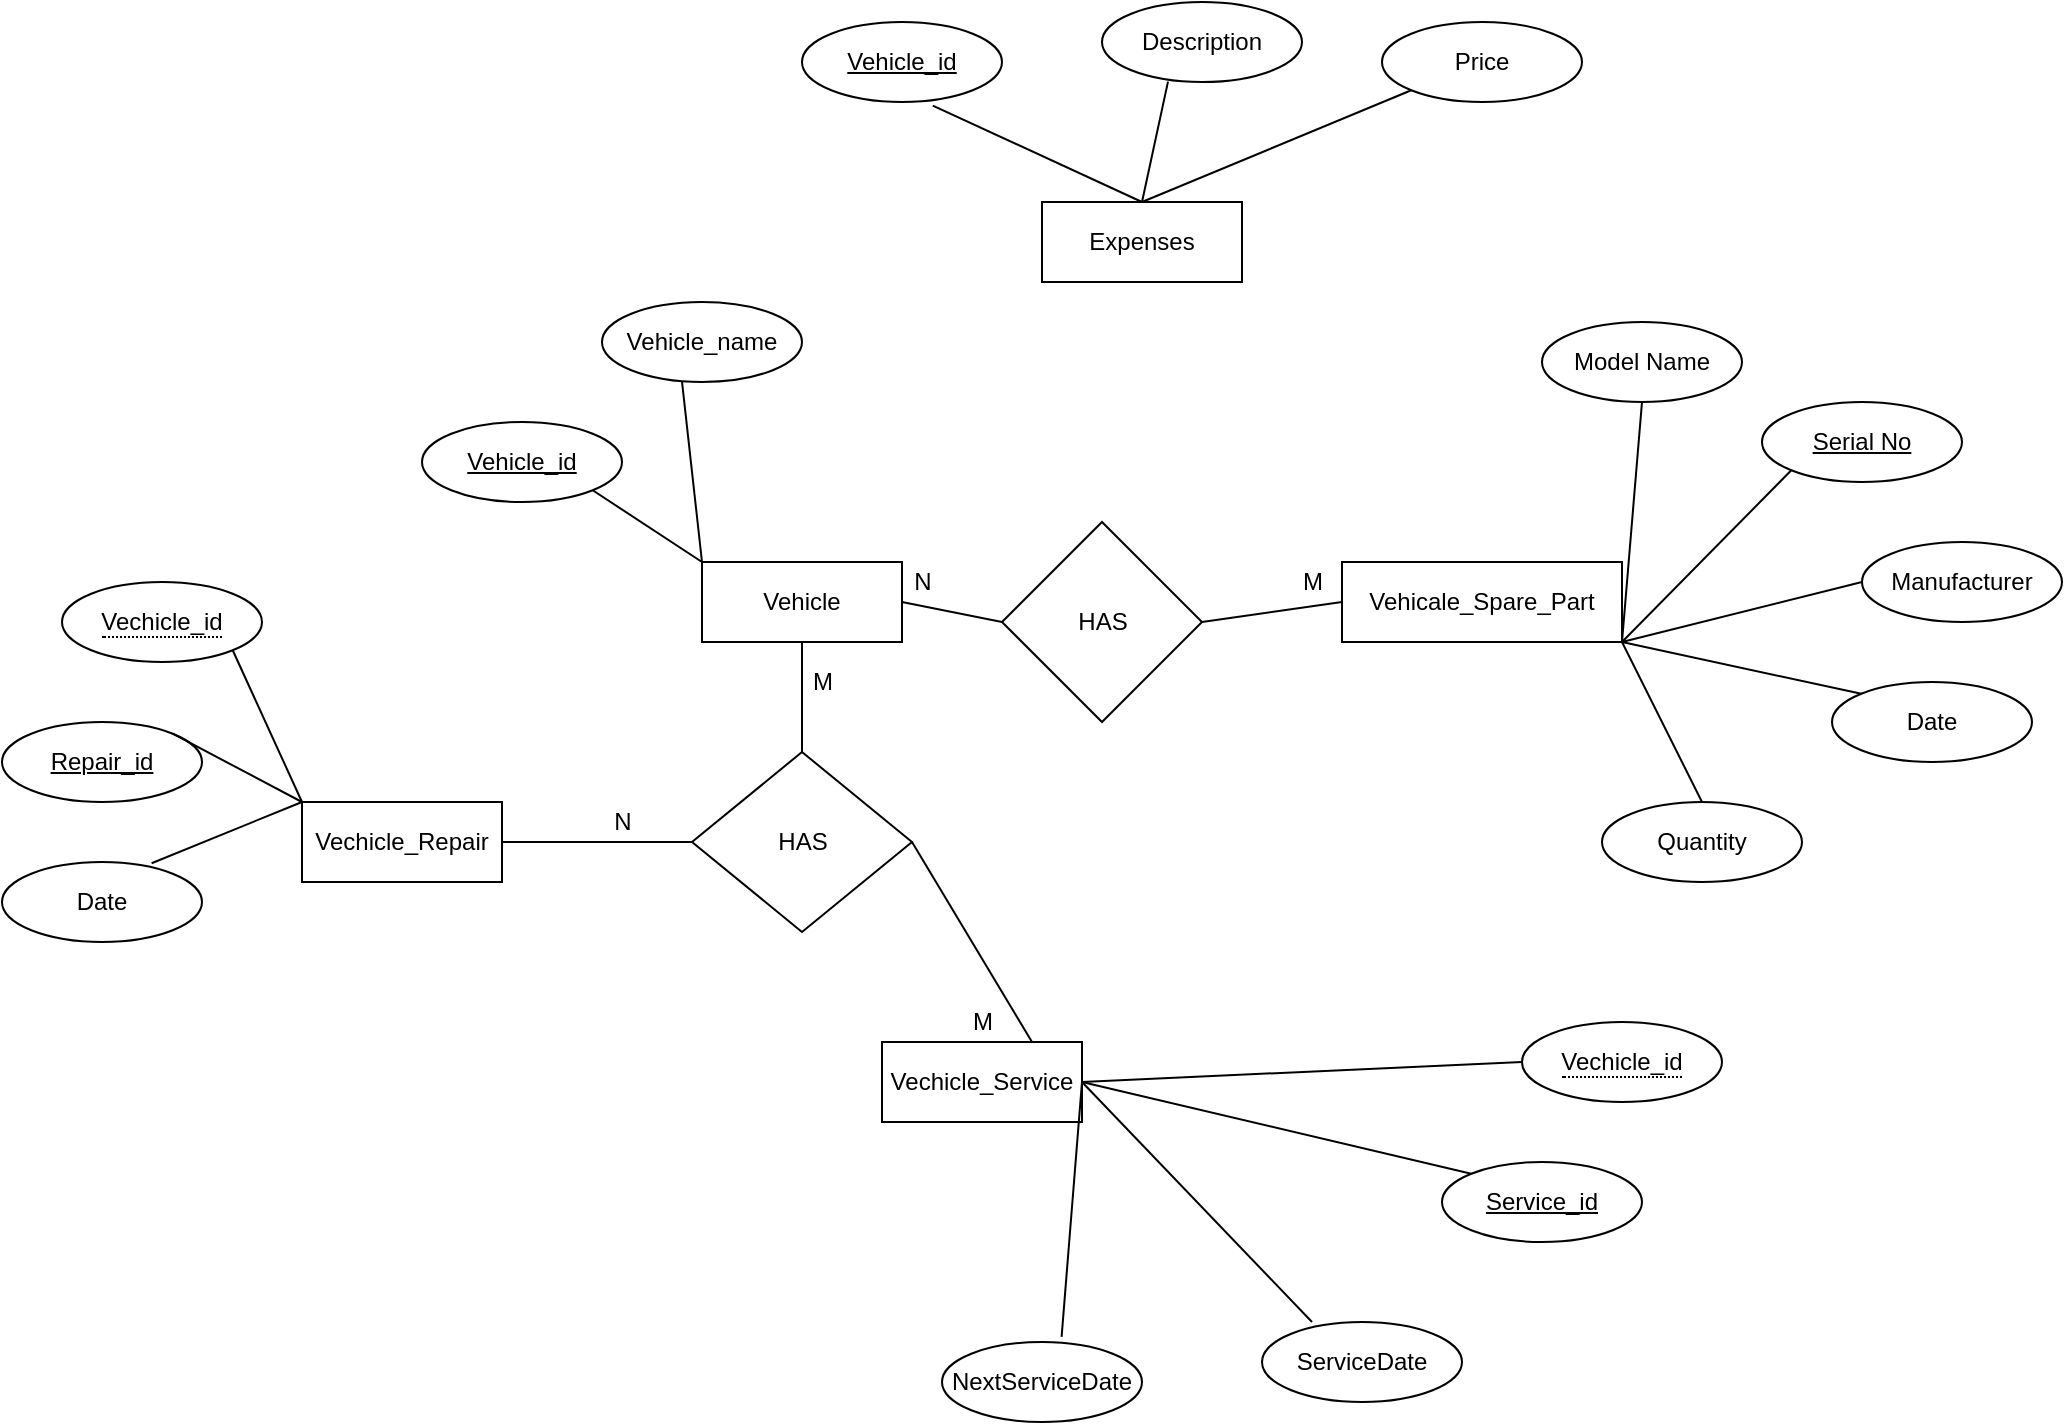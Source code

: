 <mxfile version="14.6.9" type="device"><diagram id="R2lEEEUBdFMjLlhIrx00" name="Page-1"><mxGraphModel dx="2674" dy="1939" grid="1" gridSize="10" guides="1" tooltips="1" connect="1" arrows="1" fold="1" page="1" pageScale="1" pageWidth="850" pageHeight="1100" math="0" shadow="0" extFonts="Permanent Marker^https://fonts.googleapis.com/css?family=Permanent+Marker"><root><mxCell id="0"/><mxCell id="1" parent="0"/><mxCell id="4OfiY1rNgrVeHU3U31FW-1" value="Model Name" style="ellipse;whiteSpace=wrap;html=1;align=center;" vertex="1" parent="1"><mxGeometry x="180" y="40" width="100" height="40" as="geometry"/></mxCell><mxCell id="4OfiY1rNgrVeHU3U31FW-2" value="Vehicale_Spare_Part" style="whiteSpace=wrap;html=1;align=center;" vertex="1" parent="1"><mxGeometry x="80" y="160" width="140" height="40" as="geometry"/></mxCell><mxCell id="4OfiY1rNgrVeHU3U31FW-3" value="Serial No" style="ellipse;whiteSpace=wrap;html=1;align=center;fontStyle=4;" vertex="1" parent="1"><mxGeometry x="290" y="80" width="100" height="40" as="geometry"/></mxCell><mxCell id="4OfiY1rNgrVeHU3U31FW-4" value="Manufacturer" style="ellipse;whiteSpace=wrap;html=1;align=center;" vertex="1" parent="1"><mxGeometry x="340" y="150" width="100" height="40" as="geometry"/></mxCell><mxCell id="4OfiY1rNgrVeHU3U31FW-5" value="Date&lt;br&gt;" style="ellipse;whiteSpace=wrap;html=1;align=center;" vertex="1" parent="1"><mxGeometry x="325" y="220" width="100" height="40" as="geometry"/></mxCell><mxCell id="4OfiY1rNgrVeHU3U31FW-6" value="Quantity" style="ellipse;whiteSpace=wrap;html=1;align=center;" vertex="1" parent="1"><mxGeometry x="210" y="280" width="100" height="40" as="geometry"/></mxCell><mxCell id="4OfiY1rNgrVeHU3U31FW-10" value="" style="endArrow=none;html=1;entryX=0.5;entryY=1;entryDx=0;entryDy=0;exitX=1;exitY=1;exitDx=0;exitDy=0;" edge="1" parent="1" source="4OfiY1rNgrVeHU3U31FW-2" target="4OfiY1rNgrVeHU3U31FW-1"><mxGeometry width="50" height="50" relative="1" as="geometry"><mxPoint x="230" y="230" as="sourcePoint"/><mxPoint x="280" y="180" as="targetPoint"/></mxGeometry></mxCell><mxCell id="4OfiY1rNgrVeHU3U31FW-11" value="" style="endArrow=none;html=1;entryX=0;entryY=1;entryDx=0;entryDy=0;exitX=1;exitY=1;exitDx=0;exitDy=0;" edge="1" parent="1" source="4OfiY1rNgrVeHU3U31FW-2" target="4OfiY1rNgrVeHU3U31FW-3"><mxGeometry width="50" height="50" relative="1" as="geometry"><mxPoint x="222.6" y="169" as="sourcePoint"/><mxPoint x="240" y="90" as="targetPoint"/></mxGeometry></mxCell><mxCell id="4OfiY1rNgrVeHU3U31FW-12" value="" style="endArrow=none;html=1;entryX=0;entryY=0.5;entryDx=0;entryDy=0;" edge="1" parent="1" target="4OfiY1rNgrVeHU3U31FW-4"><mxGeometry width="50" height="50" relative="1" as="geometry"><mxPoint x="220" y="200" as="sourcePoint"/><mxPoint x="250" y="100" as="targetPoint"/></mxGeometry></mxCell><mxCell id="4OfiY1rNgrVeHU3U31FW-13" value="" style="endArrow=none;html=1;entryX=0;entryY=0;entryDx=0;entryDy=0;exitX=1;exitY=1;exitDx=0;exitDy=0;" edge="1" parent="1" source="4OfiY1rNgrVeHU3U31FW-2" target="4OfiY1rNgrVeHU3U31FW-5"><mxGeometry width="50" height="50" relative="1" as="geometry"><mxPoint x="242.6" y="189" as="sourcePoint"/><mxPoint x="260" y="110" as="targetPoint"/></mxGeometry></mxCell><mxCell id="4OfiY1rNgrVeHU3U31FW-14" value="" style="endArrow=none;html=1;entryX=0.5;entryY=0;entryDx=0;entryDy=0;exitX=1;exitY=1;exitDx=0;exitDy=0;" edge="1" parent="1" source="4OfiY1rNgrVeHU3U31FW-2" target="4OfiY1rNgrVeHU3U31FW-6"><mxGeometry width="50" height="50" relative="1" as="geometry"><mxPoint x="252.6" y="199" as="sourcePoint"/><mxPoint x="270" y="120" as="targetPoint"/></mxGeometry></mxCell><mxCell id="4OfiY1rNgrVeHU3U31FW-15" value="Vehicle" style="whiteSpace=wrap;html=1;align=center;" vertex="1" parent="1"><mxGeometry x="-240" y="160" width="100" height="40" as="geometry"/></mxCell><mxCell id="4OfiY1rNgrVeHU3U31FW-16" value="Vehicle_name" style="ellipse;whiteSpace=wrap;html=1;align=center;" vertex="1" parent="1"><mxGeometry x="-290" y="30" width="100" height="40" as="geometry"/></mxCell><mxCell id="4OfiY1rNgrVeHU3U31FW-17" value="&lt;u&gt;Vehicle_id&lt;/u&gt;" style="ellipse;whiteSpace=wrap;html=1;align=center;" vertex="1" parent="1"><mxGeometry x="-380" y="90" width="100" height="40" as="geometry"/></mxCell><mxCell id="4OfiY1rNgrVeHU3U31FW-18" value="" style="endArrow=none;html=1;entryX=1;entryY=1;entryDx=0;entryDy=0;exitX=0;exitY=0;exitDx=0;exitDy=0;" edge="1" parent="1" source="4OfiY1rNgrVeHU3U31FW-15" target="4OfiY1rNgrVeHU3U31FW-17"><mxGeometry width="50" height="50" relative="1" as="geometry"><mxPoint x="-320" y="300" as="sourcePoint"/><mxPoint x="-270" y="250" as="targetPoint"/></mxGeometry></mxCell><mxCell id="4OfiY1rNgrVeHU3U31FW-19" value="" style="endArrow=none;html=1;entryX=0.4;entryY=0.995;entryDx=0;entryDy=0;exitX=0;exitY=0;exitDx=0;exitDy=0;entryPerimeter=0;" edge="1" parent="1" source="4OfiY1rNgrVeHU3U31FW-15" target="4OfiY1rNgrVeHU3U31FW-16"><mxGeometry width="50" height="50" relative="1" as="geometry"><mxPoint x="-130" y="170" as="sourcePoint"/><mxPoint x="-194.645" y="164.142" as="targetPoint"/></mxGeometry></mxCell><mxCell id="4OfiY1rNgrVeHU3U31FW-21" value="HAS" style="shape=rhombus;html=1;dashed=0;whitespace=wrap;perimeter=rhombusPerimeter;" vertex="1" parent="1"><mxGeometry x="-90" y="140" width="100" height="100" as="geometry"/></mxCell><mxCell id="4OfiY1rNgrVeHU3U31FW-22" value="" style="endArrow=none;html=1;entryX=0;entryY=0.5;entryDx=0;entryDy=0;exitX=1;exitY=0.5;exitDx=0;exitDy=0;" edge="1" parent="1" source="4OfiY1rNgrVeHU3U31FW-21" target="4OfiY1rNgrVeHU3U31FW-2"><mxGeometry width="50" height="50" relative="1" as="geometry"><mxPoint x="-40" y="320" as="sourcePoint"/><mxPoint x="10" y="270" as="targetPoint"/></mxGeometry></mxCell><mxCell id="4OfiY1rNgrVeHU3U31FW-23" value="" style="endArrow=none;html=1;entryX=0;entryY=0.5;entryDx=0;entryDy=0;exitX=1;exitY=0.5;exitDx=0;exitDy=0;" edge="1" parent="1" source="4OfiY1rNgrVeHU3U31FW-15" target="4OfiY1rNgrVeHU3U31FW-21"><mxGeometry width="50" height="50" relative="1" as="geometry"><mxPoint x="20" y="200" as="sourcePoint"/><mxPoint x="90" y="190" as="targetPoint"/></mxGeometry></mxCell><mxCell id="4OfiY1rNgrVeHU3U31FW-24" value="N" style="text;html=1;align=center;verticalAlign=middle;resizable=0;points=[];autosize=1;strokeColor=none;" vertex="1" parent="1"><mxGeometry x="-140" y="160" width="20" height="20" as="geometry"/></mxCell><mxCell id="4OfiY1rNgrVeHU3U31FW-25" value="M" style="text;html=1;align=center;verticalAlign=middle;resizable=0;points=[];autosize=1;strokeColor=none;" vertex="1" parent="1"><mxGeometry x="50" y="160" width="30" height="20" as="geometry"/></mxCell><mxCell id="4OfiY1rNgrVeHU3U31FW-26" value="Vechicle_Repair" style="whiteSpace=wrap;html=1;align=center;" vertex="1" parent="1"><mxGeometry x="-440" y="280" width="100" height="40" as="geometry"/></mxCell><mxCell id="4OfiY1rNgrVeHU3U31FW-28" value="&lt;span style=&quot;border-bottom: 1px dotted&quot;&gt;Vechicle_id&lt;br&gt;&lt;/span&gt;" style="ellipse;whiteSpace=wrap;html=1;align=center;" vertex="1" parent="1"><mxGeometry x="-560" y="170" width="100" height="40" as="geometry"/></mxCell><mxCell id="4OfiY1rNgrVeHU3U31FW-29" value="Repair_id" style="ellipse;whiteSpace=wrap;html=1;align=center;fontStyle=4;" vertex="1" parent="1"><mxGeometry x="-590" y="240" width="100" height="40" as="geometry"/></mxCell><mxCell id="4OfiY1rNgrVeHU3U31FW-30" value="Date" style="ellipse;whiteSpace=wrap;html=1;align=center;" vertex="1" parent="1"><mxGeometry x="-590" y="310" width="100" height="40" as="geometry"/></mxCell><mxCell id="4OfiY1rNgrVeHU3U31FW-32" value="" style="endArrow=none;html=1;entryX=1;entryY=1;entryDx=0;entryDy=0;exitX=0;exitY=0;exitDx=0;exitDy=0;" edge="1" parent="1" source="4OfiY1rNgrVeHU3U31FW-26" target="4OfiY1rNgrVeHU3U31FW-28"><mxGeometry width="50" height="50" relative="1" as="geometry"><mxPoint x="-230" y="170" as="sourcePoint"/><mxPoint x="-284.645" y="134.142" as="targetPoint"/></mxGeometry></mxCell><mxCell id="4OfiY1rNgrVeHU3U31FW-33" value="" style="endArrow=none;html=1;entryX=1;entryY=0;entryDx=0;entryDy=0;exitX=0;exitY=0;exitDx=0;exitDy=0;" edge="1" parent="1" source="4OfiY1rNgrVeHU3U31FW-26" target="4OfiY1rNgrVeHU3U31FW-29"><mxGeometry width="50" height="50" relative="1" as="geometry"><mxPoint x="-220" y="180" as="sourcePoint"/><mxPoint x="-274.645" y="144.142" as="targetPoint"/></mxGeometry></mxCell><mxCell id="4OfiY1rNgrVeHU3U31FW-34" value="" style="endArrow=none;html=1;entryX=0.748;entryY=0.015;entryDx=0;entryDy=0;exitX=0;exitY=0;exitDx=0;exitDy=0;entryPerimeter=0;" edge="1" parent="1" source="4OfiY1rNgrVeHU3U31FW-26" target="4OfiY1rNgrVeHU3U31FW-30"><mxGeometry width="50" height="50" relative="1" as="geometry"><mxPoint x="-210" y="190" as="sourcePoint"/><mxPoint x="-264.645" y="154.142" as="targetPoint"/></mxGeometry></mxCell><mxCell id="4OfiY1rNgrVeHU3U31FW-35" value="HAS" style="shape=rhombus;html=1;dashed=0;whitespace=wrap;perimeter=rhombusPerimeter;" vertex="1" parent="1"><mxGeometry x="-245" y="255" width="110" height="90" as="geometry"/></mxCell><mxCell id="4OfiY1rNgrVeHU3U31FW-36" value="" style="endArrow=none;html=1;entryX=0;entryY=0.5;entryDx=0;entryDy=0;exitX=1;exitY=0.5;exitDx=0;exitDy=0;" edge="1" parent="1" source="4OfiY1rNgrVeHU3U31FW-26" target="4OfiY1rNgrVeHU3U31FW-35"><mxGeometry width="50" height="50" relative="1" as="geometry"><mxPoint x="-390" y="290" as="sourcePoint"/><mxPoint x="-429.645" y="244.142" as="targetPoint"/></mxGeometry></mxCell><mxCell id="4OfiY1rNgrVeHU3U31FW-37" value="" style="endArrow=none;html=1;entryX=0.5;entryY=1;entryDx=0;entryDy=0;exitX=0.5;exitY=0;exitDx=0;exitDy=0;" edge="1" parent="1" source="4OfiY1rNgrVeHU3U31FW-35" target="4OfiY1rNgrVeHU3U31FW-15"><mxGeometry width="50" height="50" relative="1" as="geometry"><mxPoint x="-290" y="310" as="sourcePoint"/><mxPoint x="-240" y="315" as="targetPoint"/></mxGeometry></mxCell><mxCell id="4OfiY1rNgrVeHU3U31FW-38" value="N" style="text;html=1;align=center;verticalAlign=middle;resizable=0;points=[];autosize=1;strokeColor=none;" vertex="1" parent="1"><mxGeometry x="-290" y="280" width="20" height="20" as="geometry"/></mxCell><mxCell id="4OfiY1rNgrVeHU3U31FW-39" value="M" style="text;html=1;align=center;verticalAlign=middle;resizable=0;points=[];autosize=1;strokeColor=none;" vertex="1" parent="1"><mxGeometry x="-195" y="210" width="30" height="20" as="geometry"/></mxCell><mxCell id="4OfiY1rNgrVeHU3U31FW-40" value="Vechicle_Service" style="whiteSpace=wrap;html=1;align=center;" vertex="1" parent="1"><mxGeometry x="-150" y="400" width="100" height="40" as="geometry"/></mxCell><mxCell id="4OfiY1rNgrVeHU3U31FW-47" value="&lt;span style=&quot;border-bottom: 1px dotted&quot;&gt;Vechicle_id&lt;br&gt;&lt;/span&gt;" style="ellipse;whiteSpace=wrap;html=1;align=center;" vertex="1" parent="1"><mxGeometry x="170" y="390" width="100" height="40" as="geometry"/></mxCell><mxCell id="4OfiY1rNgrVeHU3U31FW-48" value="Service_id" style="ellipse;whiteSpace=wrap;html=1;align=center;fontStyle=4;" vertex="1" parent="1"><mxGeometry x="130" y="460" width="100" height="40" as="geometry"/></mxCell><mxCell id="4OfiY1rNgrVeHU3U31FW-49" value="ServiceDate" style="ellipse;whiteSpace=wrap;html=1;align=center;" vertex="1" parent="1"><mxGeometry x="40" y="540" width="100" height="40" as="geometry"/></mxCell><mxCell id="4OfiY1rNgrVeHU3U31FW-51" value="NextServiceDate" style="ellipse;whiteSpace=wrap;html=1;align=center;" vertex="1" parent="1"><mxGeometry x="-120" y="550" width="100" height="40" as="geometry"/></mxCell><mxCell id="4OfiY1rNgrVeHU3U31FW-52" value="" style="endArrow=none;html=1;entryX=0;entryY=0.5;entryDx=0;entryDy=0;exitX=1;exitY=0.5;exitDx=0;exitDy=0;" edge="1" parent="1" source="4OfiY1rNgrVeHU3U31FW-40" target="4OfiY1rNgrVeHU3U31FW-47"><mxGeometry width="50" height="50" relative="1" as="geometry"><mxPoint x="230" y="210" as="sourcePoint"/><mxPoint x="270" y="290" as="targetPoint"/></mxGeometry></mxCell><mxCell id="4OfiY1rNgrVeHU3U31FW-53" value="" style="endArrow=none;html=1;entryX=0;entryY=0;entryDx=0;entryDy=0;exitX=1;exitY=0.5;exitDx=0;exitDy=0;" edge="1" parent="1" source="4OfiY1rNgrVeHU3U31FW-40" target="4OfiY1rNgrVeHU3U31FW-48"><mxGeometry width="50" height="50" relative="1" as="geometry"><mxPoint x="240" y="220" as="sourcePoint"/><mxPoint x="280" y="300" as="targetPoint"/></mxGeometry></mxCell><mxCell id="4OfiY1rNgrVeHU3U31FW-54" value="" style="endArrow=none;html=1;entryX=0.25;entryY=0;entryDx=0;entryDy=0;exitX=1;exitY=0.5;exitDx=0;exitDy=0;entryPerimeter=0;" edge="1" parent="1" source="4OfiY1rNgrVeHU3U31FW-40" target="4OfiY1rNgrVeHU3U31FW-49"><mxGeometry width="50" height="50" relative="1" as="geometry"><mxPoint x="250" y="230" as="sourcePoint"/><mxPoint x="290" y="310" as="targetPoint"/></mxGeometry></mxCell><mxCell id="4OfiY1rNgrVeHU3U31FW-55" value="" style="endArrow=none;html=1;entryX=0.598;entryY=-0.065;entryDx=0;entryDy=0;exitX=1;exitY=0.5;exitDx=0;exitDy=0;entryPerimeter=0;" edge="1" parent="1" source="4OfiY1rNgrVeHU3U31FW-40" target="4OfiY1rNgrVeHU3U31FW-51"><mxGeometry width="50" height="50" relative="1" as="geometry"><mxPoint x="260" y="240" as="sourcePoint"/><mxPoint x="300" y="320" as="targetPoint"/></mxGeometry></mxCell><mxCell id="4OfiY1rNgrVeHU3U31FW-60" value="" style="endArrow=none;html=1;entryX=0.75;entryY=0;entryDx=0;entryDy=0;exitX=1;exitY=0.5;exitDx=0;exitDy=0;" edge="1" parent="1" source="4OfiY1rNgrVeHU3U31FW-35" target="4OfiY1rNgrVeHU3U31FW-40"><mxGeometry width="50" height="50" relative="1" as="geometry"><mxPoint x="-70" y="360" as="sourcePoint"/><mxPoint x="-70" y="210" as="targetPoint"/></mxGeometry></mxCell><mxCell id="4OfiY1rNgrVeHU3U31FW-63" value="M" style="text;html=1;align=center;verticalAlign=middle;resizable=0;points=[];autosize=1;strokeColor=none;" vertex="1" parent="1"><mxGeometry x="-115" y="380" width="30" height="20" as="geometry"/></mxCell><mxCell id="4OfiY1rNgrVeHU3U31FW-64" value="Expenses" style="whiteSpace=wrap;html=1;align=center;" vertex="1" parent="1"><mxGeometry x="-70" y="-20" width="100" height="40" as="geometry"/></mxCell><mxCell id="4OfiY1rNgrVeHU3U31FW-65" value="&lt;u&gt;Vehicle_id&lt;/u&gt;" style="ellipse;whiteSpace=wrap;html=1;align=center;" vertex="1" parent="1"><mxGeometry x="-190" y="-110" width="100" height="40" as="geometry"/></mxCell><mxCell id="4OfiY1rNgrVeHU3U31FW-66" value="Description" style="ellipse;whiteSpace=wrap;html=1;align=center;" vertex="1" parent="1"><mxGeometry x="-40" y="-120" width="100" height="40" as="geometry"/></mxCell><mxCell id="4OfiY1rNgrVeHU3U31FW-67" value="Price" style="ellipse;whiteSpace=wrap;html=1;align=center;" vertex="1" parent="1"><mxGeometry x="100" y="-110" width="100" height="40" as="geometry"/></mxCell><mxCell id="4OfiY1rNgrVeHU3U31FW-68" value="" style="endArrow=none;html=1;entryX=0.654;entryY=1.045;entryDx=0;entryDy=0;exitX=0.5;exitY=0;exitDx=0;exitDy=0;entryPerimeter=0;" edge="1" parent="1" source="4OfiY1rNgrVeHU3U31FW-64" target="4OfiY1rNgrVeHU3U31FW-65"><mxGeometry width="50" height="50" relative="1" as="geometry"><mxPoint x="-230" y="170" as="sourcePoint"/><mxPoint x="-240" y="79.8" as="targetPoint"/></mxGeometry></mxCell><mxCell id="4OfiY1rNgrVeHU3U31FW-69" value="" style="endArrow=none;html=1;exitX=0.5;exitY=0;exitDx=0;exitDy=0;entryX=0.33;entryY=0.995;entryDx=0;entryDy=0;entryPerimeter=0;" edge="1" parent="1" source="4OfiY1rNgrVeHU3U31FW-64" target="4OfiY1rNgrVeHU3U31FW-66"><mxGeometry width="50" height="50" relative="1" as="geometry"><mxPoint x="-10" y="-10" as="sourcePoint"/><mxPoint y="-70" as="targetPoint"/></mxGeometry></mxCell><mxCell id="4OfiY1rNgrVeHU3U31FW-70" value="" style="endArrow=none;html=1;entryX=0;entryY=1;entryDx=0;entryDy=0;exitX=0.5;exitY=0;exitDx=0;exitDy=0;" edge="1" parent="1" source="4OfiY1rNgrVeHU3U31FW-64" target="4OfiY1rNgrVeHU3U31FW-67"><mxGeometry width="50" height="50" relative="1" as="geometry"><mxPoint as="sourcePoint"/><mxPoint x="-104.6" y="-48.2" as="targetPoint"/></mxGeometry></mxCell></root></mxGraphModel></diagram></mxfile>